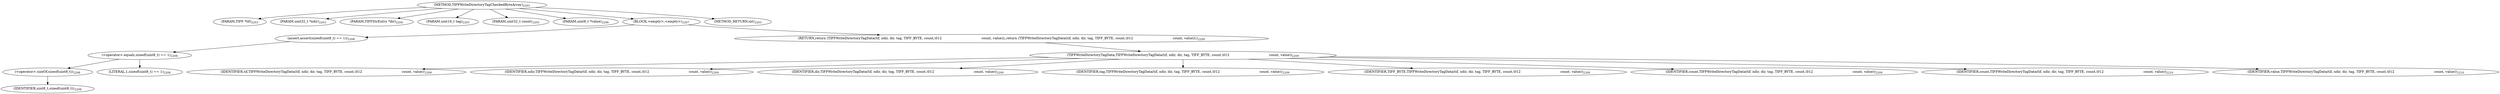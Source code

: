 digraph "TIFFWriteDirectoryTagCheckedByteArray" {  
"69903" [label = <(METHOD,TIFFWriteDirectoryTagCheckedByteArray)<SUB>2203</SUB>> ]
"69904" [label = <(PARAM,TIFF *tif)<SUB>2203</SUB>> ]
"69905" [label = <(PARAM,uint32_t *ndir)<SUB>2203</SUB>> ]
"69906" [label = <(PARAM,TIFFDirEntry *dir)<SUB>2204</SUB>> ]
"69907" [label = <(PARAM,uint16_t tag)<SUB>2205</SUB>> ]
"69908" [label = <(PARAM,uint32_t count)<SUB>2205</SUB>> ]
"69909" [label = <(PARAM,uint8_t *value)<SUB>2206</SUB>> ]
"69910" [label = <(BLOCK,&lt;empty&gt;,&lt;empty&gt;)<SUB>2207</SUB>> ]
"69911" [label = <(assert,assert(sizeof(uint8_t) == 1))<SUB>2208</SUB>> ]
"69912" [label = <(&lt;operator&gt;.equals,sizeof(uint8_t) == 1)<SUB>2208</SUB>> ]
"69913" [label = <(&lt;operator&gt;.sizeOf,sizeof(uint8_t))<SUB>2208</SUB>> ]
"69914" [label = <(IDENTIFIER,uint8_t,sizeof(uint8_t))<SUB>2208</SUB>> ]
"69915" [label = <(LITERAL,1,sizeof(uint8_t) == 1)<SUB>2208</SUB>> ]
"69916" [label = <(RETURN,return (TIFFWriteDirectoryTagData(tif, ndir, dir, tag, TIFF_BYTE, count,\012                                      count, value));,return (TIFFWriteDirectoryTagData(tif, ndir, dir, tag, TIFF_BYTE, count,\012                                      count, value));)<SUB>2209</SUB>> ]
"69917" [label = <(TIFFWriteDirectoryTagData,TIFFWriteDirectoryTagData(tif, ndir, dir, tag, TIFF_BYTE, count,\012                                      count, value))<SUB>2209</SUB>> ]
"69918" [label = <(IDENTIFIER,tif,TIFFWriteDirectoryTagData(tif, ndir, dir, tag, TIFF_BYTE, count,\012                                      count, value))<SUB>2209</SUB>> ]
"69919" [label = <(IDENTIFIER,ndir,TIFFWriteDirectoryTagData(tif, ndir, dir, tag, TIFF_BYTE, count,\012                                      count, value))<SUB>2209</SUB>> ]
"69920" [label = <(IDENTIFIER,dir,TIFFWriteDirectoryTagData(tif, ndir, dir, tag, TIFF_BYTE, count,\012                                      count, value))<SUB>2209</SUB>> ]
"69921" [label = <(IDENTIFIER,tag,TIFFWriteDirectoryTagData(tif, ndir, dir, tag, TIFF_BYTE, count,\012                                      count, value))<SUB>2209</SUB>> ]
"69922" [label = <(IDENTIFIER,TIFF_BYTE,TIFFWriteDirectoryTagData(tif, ndir, dir, tag, TIFF_BYTE, count,\012                                      count, value))<SUB>2209</SUB>> ]
"69923" [label = <(IDENTIFIER,count,TIFFWriteDirectoryTagData(tif, ndir, dir, tag, TIFF_BYTE, count,\012                                      count, value))<SUB>2209</SUB>> ]
"69924" [label = <(IDENTIFIER,count,TIFFWriteDirectoryTagData(tif, ndir, dir, tag, TIFF_BYTE, count,\012                                      count, value))<SUB>2210</SUB>> ]
"69925" [label = <(IDENTIFIER,value,TIFFWriteDirectoryTagData(tif, ndir, dir, tag, TIFF_BYTE, count,\012                                      count, value))<SUB>2210</SUB>> ]
"69926" [label = <(METHOD_RETURN,int)<SUB>2203</SUB>> ]
  "69903" -> "69904" 
  "69903" -> "69905" 
  "69903" -> "69906" 
  "69903" -> "69907" 
  "69903" -> "69908" 
  "69903" -> "69909" 
  "69903" -> "69910" 
  "69903" -> "69926" 
  "69910" -> "69911" 
  "69910" -> "69916" 
  "69911" -> "69912" 
  "69912" -> "69913" 
  "69912" -> "69915" 
  "69913" -> "69914" 
  "69916" -> "69917" 
  "69917" -> "69918" 
  "69917" -> "69919" 
  "69917" -> "69920" 
  "69917" -> "69921" 
  "69917" -> "69922" 
  "69917" -> "69923" 
  "69917" -> "69924" 
  "69917" -> "69925" 
}
